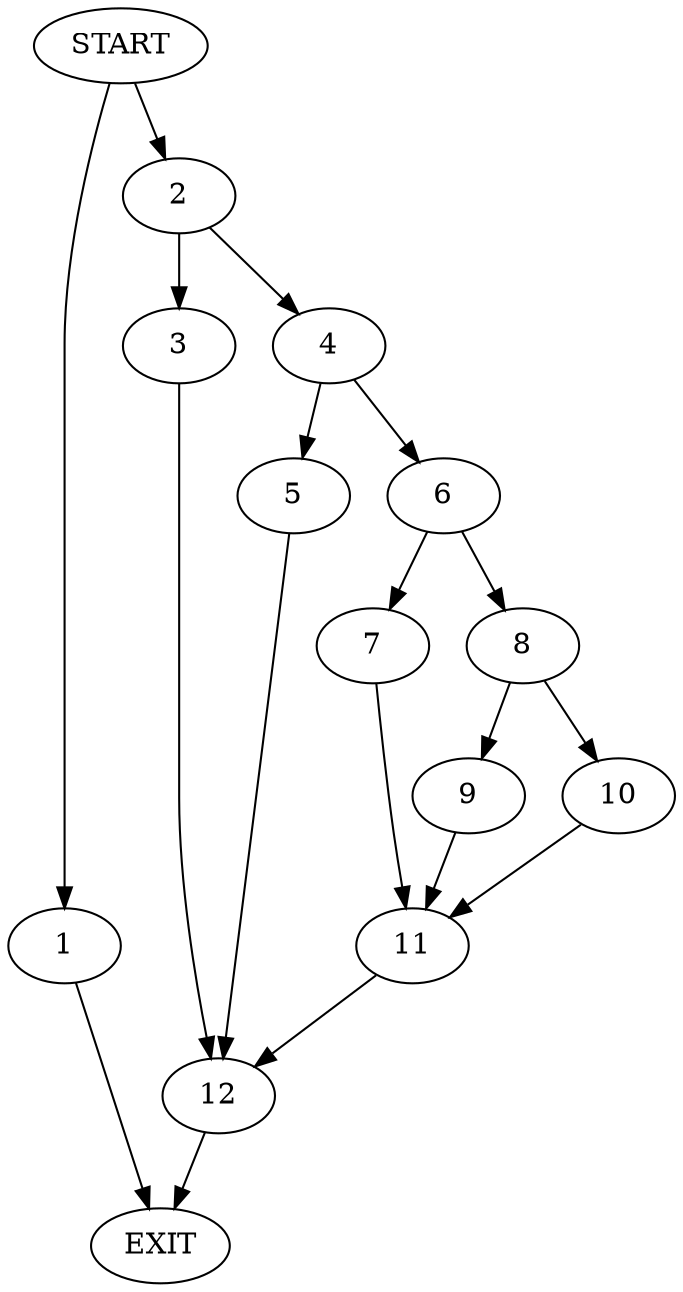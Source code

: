digraph { 
0 [label="START"];
1;
2;
3;
4;
5;
6;
7;
8;
9;
10;
11;
12;
13[label="EXIT"];
0 -> 1;
0 -> 2;
1 -> 13;
2 -> 3;
2 -> 4;
3 -> 12;
4 -> 5;
4 -> 6;
5 -> 12;
6 -> 7;
6 -> 8;
7 -> 11;
8 -> 9;
8 -> 10;
9 -> 11;
10 -> 11;
11 -> 12;
12 -> 13;
}